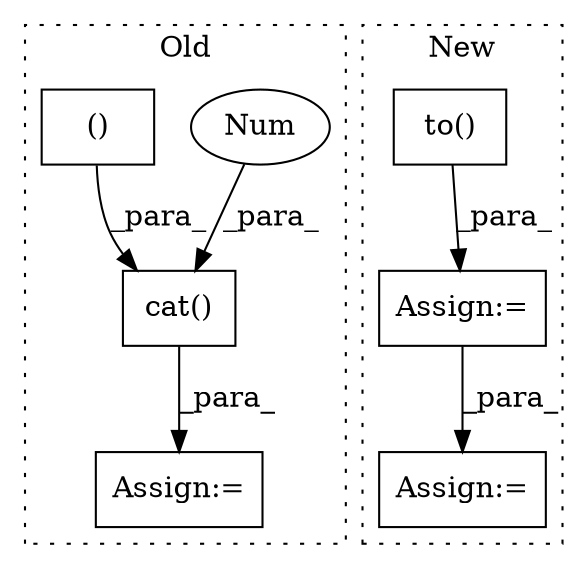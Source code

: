 digraph G {
subgraph cluster0 {
1 [label="cat()" a="75" s="2062,2085" l="10,1" shape="box"];
3 [label="Assign:=" a="68" s="2059" l="3" shape="box"];
5 [label="Num" a="76" s="2084" l="1" shape="ellipse"];
6 [label="()" a="54" s="2076" l="5" shape="box"];
label = "Old";
style="dotted";
}
subgraph cluster1 {
2 [label="to()" a="75" s="2112,2150" l="27,1" shape="box"];
4 [label="Assign:=" a="68" s="2109" l="3" shape="box"];
7 [label="Assign:=" a="68" s="2862" l="3" shape="box"];
label = "New";
style="dotted";
}
1 -> 3 [label="_para_"];
2 -> 4 [label="_para_"];
4 -> 7 [label="_para_"];
5 -> 1 [label="_para_"];
6 -> 1 [label="_para_"];
}